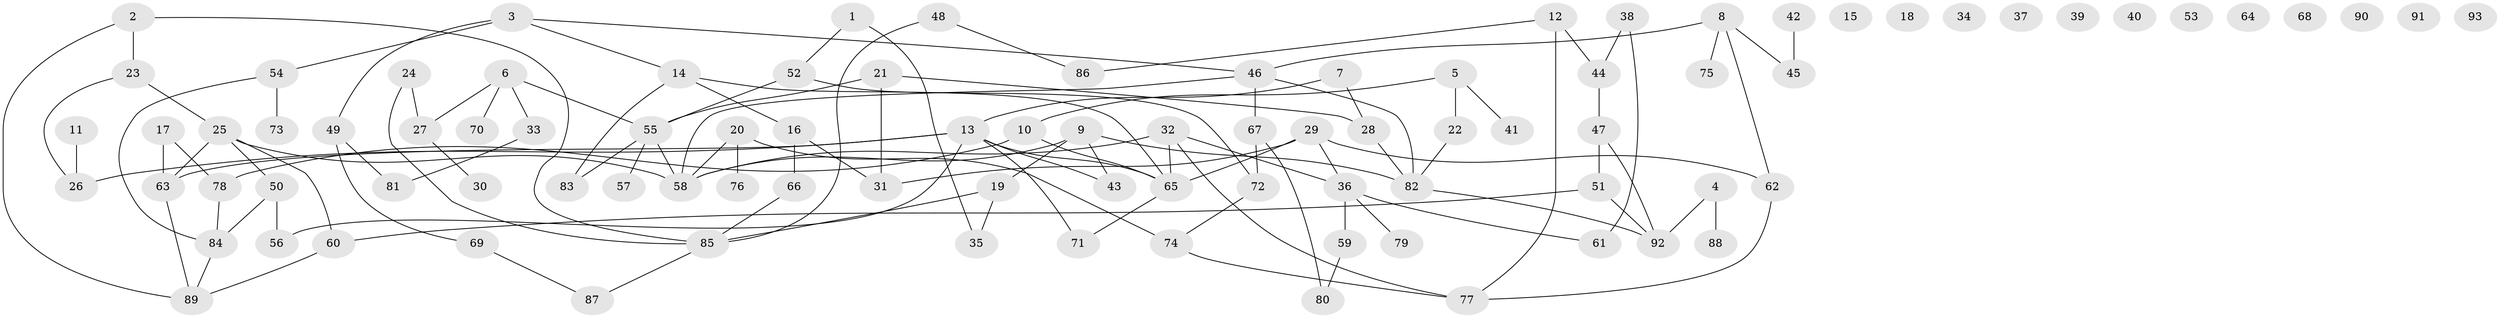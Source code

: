 // Generated by graph-tools (version 1.1) at 2025/39/03/09/25 04:39:03]
// undirected, 93 vertices, 117 edges
graph export_dot {
graph [start="1"]
  node [color=gray90,style=filled];
  1;
  2;
  3;
  4;
  5;
  6;
  7;
  8;
  9;
  10;
  11;
  12;
  13;
  14;
  15;
  16;
  17;
  18;
  19;
  20;
  21;
  22;
  23;
  24;
  25;
  26;
  27;
  28;
  29;
  30;
  31;
  32;
  33;
  34;
  35;
  36;
  37;
  38;
  39;
  40;
  41;
  42;
  43;
  44;
  45;
  46;
  47;
  48;
  49;
  50;
  51;
  52;
  53;
  54;
  55;
  56;
  57;
  58;
  59;
  60;
  61;
  62;
  63;
  64;
  65;
  66;
  67;
  68;
  69;
  70;
  71;
  72;
  73;
  74;
  75;
  76;
  77;
  78;
  79;
  80;
  81;
  82;
  83;
  84;
  85;
  86;
  87;
  88;
  89;
  90;
  91;
  92;
  93;
  1 -- 35;
  1 -- 52;
  2 -- 23;
  2 -- 85;
  2 -- 89;
  3 -- 14;
  3 -- 46;
  3 -- 49;
  3 -- 54;
  4 -- 88;
  4 -- 92;
  5 -- 10;
  5 -- 22;
  5 -- 41;
  6 -- 27;
  6 -- 33;
  6 -- 55;
  6 -- 70;
  7 -- 13;
  7 -- 28;
  8 -- 45;
  8 -- 46;
  8 -- 62;
  8 -- 75;
  9 -- 19;
  9 -- 43;
  9 -- 58;
  9 -- 82;
  10 -- 65;
  10 -- 78;
  11 -- 26;
  12 -- 44;
  12 -- 77;
  12 -- 86;
  13 -- 26;
  13 -- 43;
  13 -- 56;
  13 -- 63;
  13 -- 65;
  13 -- 71;
  14 -- 16;
  14 -- 65;
  14 -- 83;
  16 -- 31;
  16 -- 66;
  17 -- 63;
  17 -- 78;
  19 -- 35;
  19 -- 85;
  20 -- 58;
  20 -- 74;
  20 -- 76;
  21 -- 28;
  21 -- 31;
  21 -- 55;
  22 -- 82;
  23 -- 25;
  23 -- 26;
  24 -- 27;
  24 -- 85;
  25 -- 50;
  25 -- 58;
  25 -- 60;
  25 -- 63;
  27 -- 30;
  28 -- 82;
  29 -- 31;
  29 -- 36;
  29 -- 62;
  29 -- 65;
  32 -- 36;
  32 -- 58;
  32 -- 65;
  32 -- 77;
  33 -- 81;
  36 -- 59;
  36 -- 61;
  36 -- 79;
  38 -- 44;
  38 -- 61;
  42 -- 45;
  44 -- 47;
  46 -- 58;
  46 -- 67;
  46 -- 82;
  47 -- 51;
  47 -- 92;
  48 -- 85;
  48 -- 86;
  49 -- 69;
  49 -- 81;
  50 -- 56;
  50 -- 84;
  51 -- 60;
  51 -- 92;
  52 -- 55;
  52 -- 72;
  54 -- 73;
  54 -- 84;
  55 -- 57;
  55 -- 58;
  55 -- 83;
  59 -- 80;
  60 -- 89;
  62 -- 77;
  63 -- 89;
  65 -- 71;
  66 -- 85;
  67 -- 72;
  67 -- 80;
  69 -- 87;
  72 -- 74;
  74 -- 77;
  78 -- 84;
  82 -- 92;
  84 -- 89;
  85 -- 87;
}
